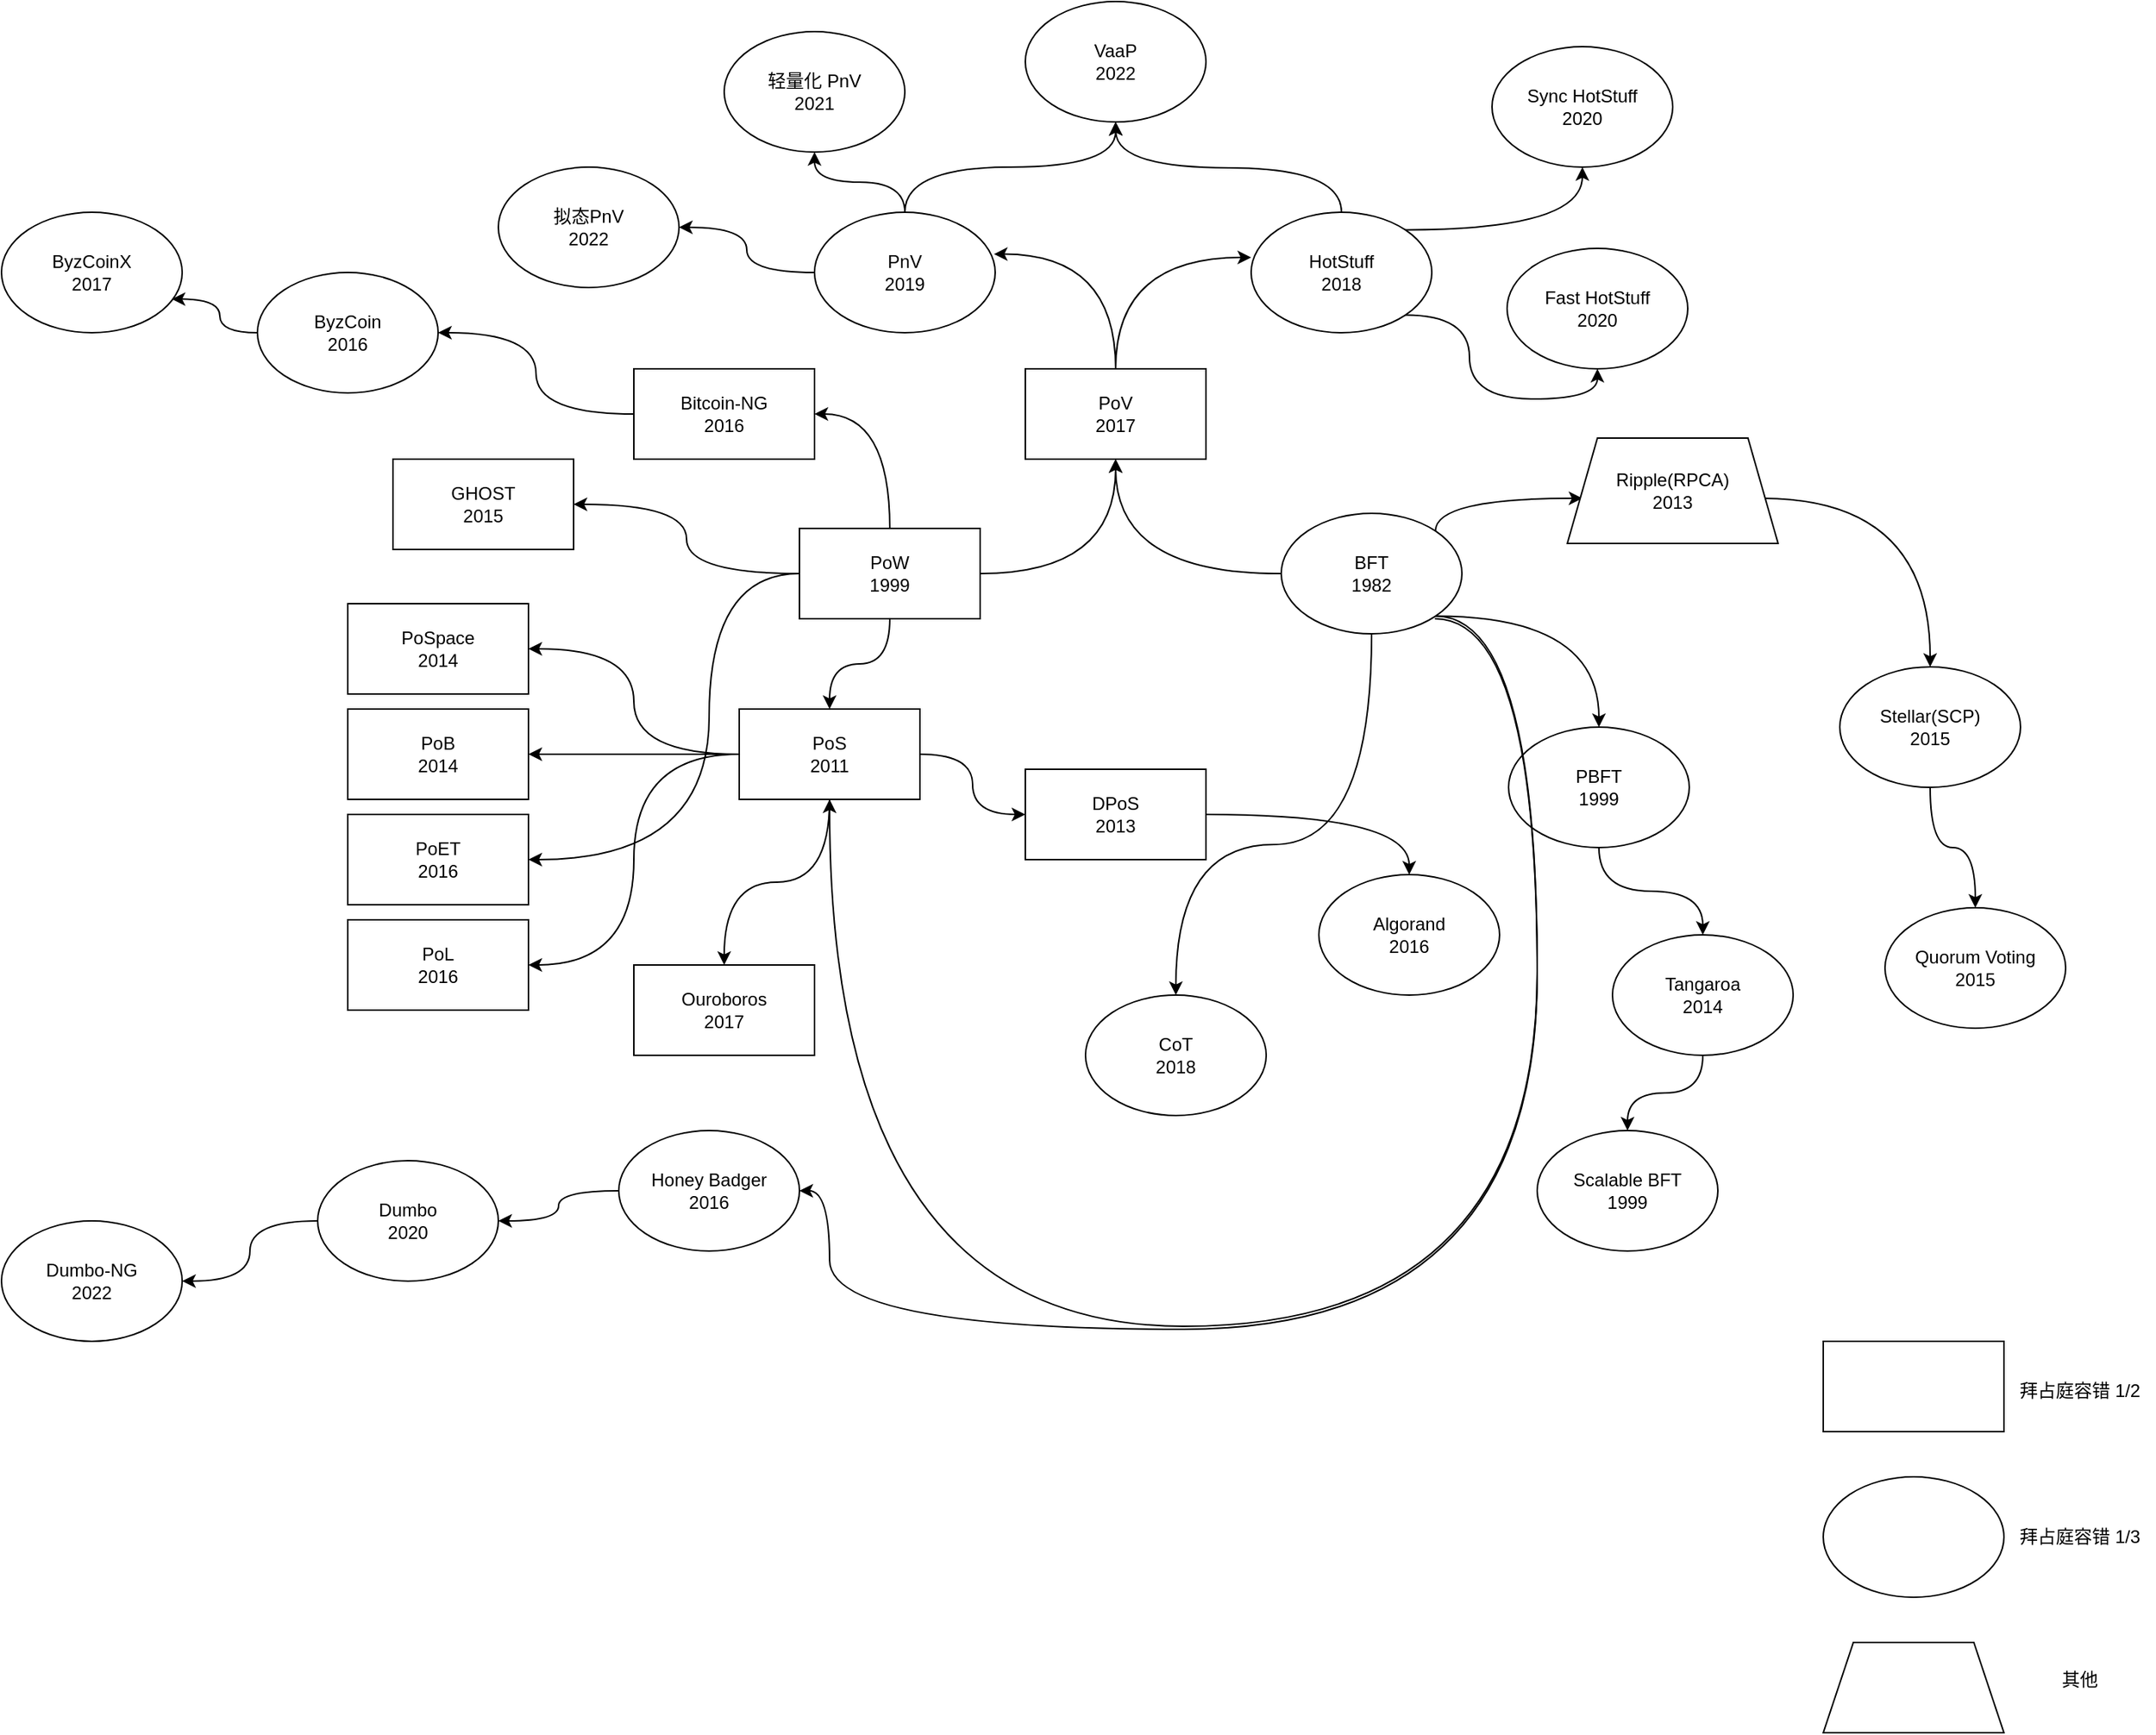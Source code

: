 <mxfile version="24.8.4">
  <diagram name="Page-0" id="6ynVE3JUyWCL2I9uEFbG">
    <mxGraphModel dx="2193" dy="1133" grid="1" gridSize="10" guides="1" tooltips="1" connect="1" arrows="1" fold="1" page="1" pageScale="1" pageWidth="1169" pageHeight="827" math="0" shadow="0">
      <root>
        <mxCell id="0" />
        <mxCell id="1" parent="0" />
        <mxCell id="Jjx-n1GLnTYui9cO-WU7-42" style="edgeStyle=orthogonalEdgeStyle;curved=1;rounded=0;orthogonalLoop=1;jettySize=auto;html=1;entryX=0.993;entryY=0.347;entryDx=0;entryDy=0;entryPerimeter=0;exitX=0.5;exitY=0;exitDx=0;exitDy=0;" edge="1" parent="1" source="Jjx-n1GLnTYui9cO-WU7-5" target="Jjx-n1GLnTYui9cO-WU7-6">
          <mxGeometry relative="1" as="geometry">
            <mxPoint x="400" y="300" as="targetPoint" />
          </mxGeometry>
        </mxCell>
        <mxCell id="Jjx-n1GLnTYui9cO-WU7-5" value="PoV&lt;br&gt;2017" style="rounded=0;whiteSpace=wrap;html=1;" vertex="1" parent="1">
          <mxGeometry x="390" y="384" width="120" height="60" as="geometry" />
        </mxCell>
        <mxCell id="Jjx-n1GLnTYui9cO-WU7-44" style="edgeStyle=orthogonalEdgeStyle;curved=1;rounded=0;orthogonalLoop=1;jettySize=auto;html=1;exitX=0.5;exitY=0;exitDx=0;exitDy=0;entryX=0.5;entryY=1;entryDx=0;entryDy=0;" edge="1" parent="1" source="Jjx-n1GLnTYui9cO-WU7-6" target="Jjx-n1GLnTYui9cO-WU7-23">
          <mxGeometry relative="1" as="geometry" />
        </mxCell>
        <mxCell id="Jjx-n1GLnTYui9cO-WU7-46" style="edgeStyle=orthogonalEdgeStyle;curved=1;rounded=0;orthogonalLoop=1;jettySize=auto;html=1;" edge="1" parent="1" source="Jjx-n1GLnTYui9cO-WU7-6" target="Jjx-n1GLnTYui9cO-WU7-21">
          <mxGeometry relative="1" as="geometry" />
        </mxCell>
        <mxCell id="Jjx-n1GLnTYui9cO-WU7-50" style="edgeStyle=orthogonalEdgeStyle;curved=1;rounded=0;orthogonalLoop=1;jettySize=auto;html=1;exitX=0;exitY=0.5;exitDx=0;exitDy=0;" edge="1" parent="1" source="Jjx-n1GLnTYui9cO-WU7-6" target="Jjx-n1GLnTYui9cO-WU7-22">
          <mxGeometry relative="1" as="geometry" />
        </mxCell>
        <mxCell id="Jjx-n1GLnTYui9cO-WU7-6" value="PnV&lt;br&gt;2019" style="ellipse;whiteSpace=wrap;html=1;" vertex="1" parent="1">
          <mxGeometry x="250" y="280" width="120" height="80" as="geometry" />
        </mxCell>
        <mxCell id="Jjx-n1GLnTYui9cO-WU7-45" style="edgeStyle=orthogonalEdgeStyle;curved=1;rounded=0;orthogonalLoop=1;jettySize=auto;html=1;exitX=0.5;exitY=0;exitDx=0;exitDy=0;" edge="1" parent="1" source="Jjx-n1GLnTYui9cO-WU7-8">
          <mxGeometry relative="1" as="geometry">
            <mxPoint x="450" y="220.0" as="targetPoint" />
          </mxGeometry>
        </mxCell>
        <mxCell id="Jjx-n1GLnTYui9cO-WU7-51" style="edgeStyle=orthogonalEdgeStyle;curved=1;rounded=0;orthogonalLoop=1;jettySize=auto;html=1;exitX=1;exitY=0;exitDx=0;exitDy=0;" edge="1" parent="1" source="Jjx-n1GLnTYui9cO-WU7-8" target="Jjx-n1GLnTYui9cO-WU7-24">
          <mxGeometry relative="1" as="geometry" />
        </mxCell>
        <mxCell id="Jjx-n1GLnTYui9cO-WU7-52" style="edgeStyle=orthogonalEdgeStyle;curved=1;rounded=0;orthogonalLoop=1;jettySize=auto;html=1;exitX=1;exitY=1;exitDx=0;exitDy=0;entryX=0.5;entryY=1;entryDx=0;entryDy=0;" edge="1" parent="1" source="Jjx-n1GLnTYui9cO-WU7-8" target="Jjx-n1GLnTYui9cO-WU7-26">
          <mxGeometry relative="1" as="geometry" />
        </mxCell>
        <mxCell id="Jjx-n1GLnTYui9cO-WU7-8" value="HotStuff&lt;br&gt;2018" style="ellipse;whiteSpace=wrap;html=1;" vertex="1" parent="1">
          <mxGeometry x="540" y="280" width="120" height="80" as="geometry" />
        </mxCell>
        <mxCell id="Jjx-n1GLnTYui9cO-WU7-40" style="edgeStyle=orthogonalEdgeStyle;curved=1;rounded=0;orthogonalLoop=1;jettySize=auto;html=1;entryX=0.5;entryY=1;entryDx=0;entryDy=0;" edge="1" parent="1" source="Jjx-n1GLnTYui9cO-WU7-9" target="Jjx-n1GLnTYui9cO-WU7-5">
          <mxGeometry relative="1" as="geometry" />
        </mxCell>
        <mxCell id="Jjx-n1GLnTYui9cO-WU7-72" style="edgeStyle=orthogonalEdgeStyle;curved=1;rounded=0;orthogonalLoop=1;jettySize=auto;html=1;entryX=1;entryY=0.5;entryDx=0;entryDy=0;" edge="1" parent="1" source="Jjx-n1GLnTYui9cO-WU7-9" target="Jjx-n1GLnTYui9cO-WU7-14">
          <mxGeometry relative="1" as="geometry" />
        </mxCell>
        <mxCell id="Jjx-n1GLnTYui9cO-WU7-77" style="edgeStyle=orthogonalEdgeStyle;curved=1;rounded=0;orthogonalLoop=1;jettySize=auto;html=1;entryX=1;entryY=0.5;entryDx=0;entryDy=0;" edge="1" parent="1" source="Jjx-n1GLnTYui9cO-WU7-9" target="Jjx-n1GLnTYui9cO-WU7-17">
          <mxGeometry relative="1" as="geometry">
            <Array as="points">
              <mxPoint x="180" y="520" />
              <mxPoint x="180" y="710" />
            </Array>
          </mxGeometry>
        </mxCell>
        <mxCell id="Jjx-n1GLnTYui9cO-WU7-78" style="edgeStyle=orthogonalEdgeStyle;curved=1;rounded=0;orthogonalLoop=1;jettySize=auto;html=1;" edge="1" parent="1" source="Jjx-n1GLnTYui9cO-WU7-9" target="Jjx-n1GLnTYui9cO-WU7-11">
          <mxGeometry relative="1" as="geometry" />
        </mxCell>
        <mxCell id="Jjx-n1GLnTYui9cO-WU7-80" style="edgeStyle=orthogonalEdgeStyle;curved=1;rounded=0;orthogonalLoop=1;jettySize=auto;html=1;entryX=1;entryY=0.5;entryDx=0;entryDy=0;" edge="1" parent="1" source="Jjx-n1GLnTYui9cO-WU7-9" target="Jjx-n1GLnTYui9cO-WU7-19">
          <mxGeometry relative="1" as="geometry" />
        </mxCell>
        <mxCell id="Jjx-n1GLnTYui9cO-WU7-9" value="PoW&lt;br&gt;1999" style="rounded=0;whiteSpace=wrap;html=1;" vertex="1" parent="1">
          <mxGeometry x="240" y="490" width="120" height="60" as="geometry" />
        </mxCell>
        <mxCell id="Jjx-n1GLnTYui9cO-WU7-41" style="edgeStyle=orthogonalEdgeStyle;curved=1;rounded=0;orthogonalLoop=1;jettySize=auto;html=1;" edge="1" parent="1" target="Jjx-n1GLnTYui9cO-WU7-5">
          <mxGeometry relative="1" as="geometry">
            <mxPoint x="560" y="520.034" as="sourcePoint" />
          </mxGeometry>
        </mxCell>
        <mxCell id="Jjx-n1GLnTYui9cO-WU7-67" style="edgeStyle=orthogonalEdgeStyle;curved=1;rounded=0;orthogonalLoop=1;jettySize=auto;html=1;entryX=0;entryY=0.5;entryDx=0;entryDy=0;" edge="1" parent="1" source="Jjx-n1GLnTYui9cO-WU7-11" target="Jjx-n1GLnTYui9cO-WU7-12">
          <mxGeometry relative="1" as="geometry" />
        </mxCell>
        <mxCell id="Jjx-n1GLnTYui9cO-WU7-73" style="edgeStyle=orthogonalEdgeStyle;curved=1;rounded=0;orthogonalLoop=1;jettySize=auto;html=1;entryX=1;entryY=0.5;entryDx=0;entryDy=0;" edge="1" parent="1" source="Jjx-n1GLnTYui9cO-WU7-11" target="Jjx-n1GLnTYui9cO-WU7-15">
          <mxGeometry relative="1" as="geometry" />
        </mxCell>
        <mxCell id="Jjx-n1GLnTYui9cO-WU7-74" style="edgeStyle=orthogonalEdgeStyle;curved=1;rounded=0;orthogonalLoop=1;jettySize=auto;html=1;entryX=1;entryY=0.5;entryDx=0;entryDy=0;" edge="1" parent="1" source="Jjx-n1GLnTYui9cO-WU7-11" target="Jjx-n1GLnTYui9cO-WU7-16">
          <mxGeometry relative="1" as="geometry" />
        </mxCell>
        <mxCell id="Jjx-n1GLnTYui9cO-WU7-76" style="edgeStyle=orthogonalEdgeStyle;curved=1;rounded=0;orthogonalLoop=1;jettySize=auto;html=1;entryX=1;entryY=0.5;entryDx=0;entryDy=0;" edge="1" parent="1" source="Jjx-n1GLnTYui9cO-WU7-11" target="Jjx-n1GLnTYui9cO-WU7-18">
          <mxGeometry relative="1" as="geometry" />
        </mxCell>
        <mxCell id="Jjx-n1GLnTYui9cO-WU7-79" style="edgeStyle=orthogonalEdgeStyle;curved=1;rounded=0;orthogonalLoop=1;jettySize=auto;html=1;" edge="1" parent="1" source="Jjx-n1GLnTYui9cO-WU7-11" target="Jjx-n1GLnTYui9cO-WU7-13">
          <mxGeometry relative="1" as="geometry" />
        </mxCell>
        <mxCell id="Jjx-n1GLnTYui9cO-WU7-11" value="PoS&lt;br&gt;2011" style="rounded=0;whiteSpace=wrap;html=1;" vertex="1" parent="1">
          <mxGeometry x="200" y="610" width="120" height="60" as="geometry" />
        </mxCell>
        <mxCell id="Jjx-n1GLnTYui9cO-WU7-66" style="edgeStyle=orthogonalEdgeStyle;curved=1;rounded=0;orthogonalLoop=1;jettySize=auto;html=1;" edge="1" parent="1" source="Jjx-n1GLnTYui9cO-WU7-12" target="Jjx-n1GLnTYui9cO-WU7-34">
          <mxGeometry relative="1" as="geometry" />
        </mxCell>
        <mxCell id="Jjx-n1GLnTYui9cO-WU7-12" value="DPoS&lt;br&gt;2013" style="rounded=0;whiteSpace=wrap;html=1;" vertex="1" parent="1">
          <mxGeometry x="390" y="650" width="120" height="60" as="geometry" />
        </mxCell>
        <mxCell id="Jjx-n1GLnTYui9cO-WU7-13" value="Ouroboros&lt;br&gt;2017" style="rounded=0;whiteSpace=wrap;html=1;" vertex="1" parent="1">
          <mxGeometry x="130" y="780" width="120" height="60" as="geometry" />
        </mxCell>
        <mxCell id="Jjx-n1GLnTYui9cO-WU7-14" value="GHOST&lt;br&gt;2015" style="rounded=0;whiteSpace=wrap;html=1;" vertex="1" parent="1">
          <mxGeometry x="-30" y="444" width="120" height="60" as="geometry" />
        </mxCell>
        <mxCell id="Jjx-n1GLnTYui9cO-WU7-15" value="PoSpace&lt;br&gt;2014" style="rounded=0;whiteSpace=wrap;html=1;" vertex="1" parent="1">
          <mxGeometry x="-60" y="540" width="120" height="60" as="geometry" />
        </mxCell>
        <mxCell id="Jjx-n1GLnTYui9cO-WU7-16" value="PoB&lt;br&gt;2014" style="rounded=0;whiteSpace=wrap;html=1;" vertex="1" parent="1">
          <mxGeometry x="-60" y="610" width="120" height="60" as="geometry" />
        </mxCell>
        <mxCell id="Jjx-n1GLnTYui9cO-WU7-17" value="PoET&lt;br&gt;2016" style="rounded=0;whiteSpace=wrap;html=1;" vertex="1" parent="1">
          <mxGeometry x="-60" y="680" width="120" height="60" as="geometry" />
        </mxCell>
        <mxCell id="Jjx-n1GLnTYui9cO-WU7-18" value="PoL&lt;br&gt;2016" style="rounded=0;whiteSpace=wrap;html=1;" vertex="1" parent="1">
          <mxGeometry x="-60" y="750" width="120" height="60" as="geometry" />
        </mxCell>
        <mxCell id="Jjx-n1GLnTYui9cO-WU7-81" style="edgeStyle=orthogonalEdgeStyle;curved=1;rounded=0;orthogonalLoop=1;jettySize=auto;html=1;" edge="1" parent="1" source="Jjx-n1GLnTYui9cO-WU7-19" target="Jjx-n1GLnTYui9cO-WU7-38">
          <mxGeometry relative="1" as="geometry" />
        </mxCell>
        <mxCell id="Jjx-n1GLnTYui9cO-WU7-19" value="Bitcoin-NG&lt;br&gt;2016" style="rounded=0;whiteSpace=wrap;html=1;" vertex="1" parent="1">
          <mxGeometry x="130" y="384" width="120" height="60" as="geometry" />
        </mxCell>
        <mxCell id="Jjx-n1GLnTYui9cO-WU7-57" style="edgeStyle=orthogonalEdgeStyle;curved=1;rounded=0;orthogonalLoop=1;jettySize=auto;html=1;" edge="1" parent="1" target="Jjx-n1GLnTYui9cO-WU7-30">
          <mxGeometry relative="1" as="geometry">
            <mxPoint x="880" y="470" as="sourcePoint" />
          </mxGeometry>
        </mxCell>
        <mxCell id="Jjx-n1GLnTYui9cO-WU7-21" value="轻量化 PnV&lt;br&gt;2021" style="ellipse;whiteSpace=wrap;html=1;" vertex="1" parent="1">
          <mxGeometry x="190" y="160" width="120" height="80" as="geometry" />
        </mxCell>
        <mxCell id="Jjx-n1GLnTYui9cO-WU7-22" value="拟态PnV&lt;br&gt;2022" style="ellipse;whiteSpace=wrap;html=1;" vertex="1" parent="1">
          <mxGeometry x="40" y="250" width="120" height="80" as="geometry" />
        </mxCell>
        <mxCell id="Jjx-n1GLnTYui9cO-WU7-23" value="VaaP&lt;br&gt;2022" style="ellipse;whiteSpace=wrap;html=1;" vertex="1" parent="1">
          <mxGeometry x="390" y="140" width="120" height="80" as="geometry" />
        </mxCell>
        <mxCell id="Jjx-n1GLnTYui9cO-WU7-24" value="Sync HotStuff&lt;br&gt;2020" style="ellipse;whiteSpace=wrap;html=1;" vertex="1" parent="1">
          <mxGeometry x="700" y="170" width="120" height="80" as="geometry" />
        </mxCell>
        <mxCell id="Jjx-n1GLnTYui9cO-WU7-26" value="Fast HotStuff&lt;br&gt;2020" style="ellipse;whiteSpace=wrap;html=1;" vertex="1" parent="1">
          <mxGeometry x="710" y="304" width="120" height="80" as="geometry" />
        </mxCell>
        <mxCell id="Jjx-n1GLnTYui9cO-WU7-60" style="edgeStyle=orthogonalEdgeStyle;curved=1;rounded=0;orthogonalLoop=1;jettySize=auto;html=1;" edge="1" parent="1" source="Jjx-n1GLnTYui9cO-WU7-27" target="Jjx-n1GLnTYui9cO-WU7-28">
          <mxGeometry relative="1" as="geometry" />
        </mxCell>
        <mxCell id="Jjx-n1GLnTYui9cO-WU7-27" value="PBFT&lt;br&gt;1999" style="ellipse;whiteSpace=wrap;html=1;" vertex="1" parent="1">
          <mxGeometry x="711" y="622" width="120" height="80" as="geometry" />
        </mxCell>
        <mxCell id="Jjx-n1GLnTYui9cO-WU7-62" style="edgeStyle=orthogonalEdgeStyle;curved=1;rounded=0;orthogonalLoop=1;jettySize=auto;html=1;" edge="1" parent="1" source="Jjx-n1GLnTYui9cO-WU7-28" target="Jjx-n1GLnTYui9cO-WU7-29">
          <mxGeometry relative="1" as="geometry" />
        </mxCell>
        <mxCell id="Jjx-n1GLnTYui9cO-WU7-28" value="Tangaroa&lt;br&gt;2014" style="ellipse;whiteSpace=wrap;html=1;" vertex="1" parent="1">
          <mxGeometry x="780" y="760" width="120" height="80" as="geometry" />
        </mxCell>
        <mxCell id="Jjx-n1GLnTYui9cO-WU7-29" value="Scalable BFT&lt;br&gt;1999" style="ellipse;whiteSpace=wrap;html=1;" vertex="1" parent="1">
          <mxGeometry x="730" y="890" width="120" height="80" as="geometry" />
        </mxCell>
        <mxCell id="Jjx-n1GLnTYui9cO-WU7-59" style="edgeStyle=orthogonalEdgeStyle;curved=1;rounded=0;orthogonalLoop=1;jettySize=auto;html=1;" edge="1" parent="1" source="Jjx-n1GLnTYui9cO-WU7-30" target="Jjx-n1GLnTYui9cO-WU7-32">
          <mxGeometry relative="1" as="geometry" />
        </mxCell>
        <mxCell id="Jjx-n1GLnTYui9cO-WU7-30" value="Stellar(SCP)&lt;br&gt;2015" style="ellipse;whiteSpace=wrap;html=1;" vertex="1" parent="1">
          <mxGeometry x="931" y="582" width="120" height="80" as="geometry" />
        </mxCell>
        <mxCell id="Jjx-n1GLnTYui9cO-WU7-32" value="Quorum Voting&lt;br&gt;2015" style="ellipse;whiteSpace=wrap;html=1;" vertex="1" parent="1">
          <mxGeometry x="961" y="742" width="120" height="80" as="geometry" />
        </mxCell>
        <mxCell id="Jjx-n1GLnTYui9cO-WU7-33" value="CoT&lt;br&gt;2018" style="ellipse;whiteSpace=wrap;html=1;" vertex="1" parent="1">
          <mxGeometry x="430" y="800" width="120" height="80" as="geometry" />
        </mxCell>
        <mxCell id="Jjx-n1GLnTYui9cO-WU7-34" value="Algorand&lt;br&gt;2016" style="ellipse;whiteSpace=wrap;html=1;" vertex="1" parent="1">
          <mxGeometry x="585" y="720" width="120" height="80" as="geometry" />
        </mxCell>
        <mxCell id="Jjx-n1GLnTYui9cO-WU7-70" style="edgeStyle=orthogonalEdgeStyle;curved=1;rounded=0;orthogonalLoop=1;jettySize=auto;html=1;entryX=1;entryY=0.5;entryDx=0;entryDy=0;" edge="1" parent="1" source="Jjx-n1GLnTYui9cO-WU7-35" target="Jjx-n1GLnTYui9cO-WU7-36">
          <mxGeometry relative="1" as="geometry" />
        </mxCell>
        <mxCell id="Jjx-n1GLnTYui9cO-WU7-35" value="Honey Badger&lt;br&gt;2016" style="ellipse;whiteSpace=wrap;html=1;" vertex="1" parent="1">
          <mxGeometry x="120" y="890" width="120" height="80" as="geometry" />
        </mxCell>
        <mxCell id="Jjx-n1GLnTYui9cO-WU7-71" style="edgeStyle=orthogonalEdgeStyle;curved=1;rounded=0;orthogonalLoop=1;jettySize=auto;html=1;entryX=1;entryY=0.5;entryDx=0;entryDy=0;" edge="1" parent="1" source="Jjx-n1GLnTYui9cO-WU7-36" target="Jjx-n1GLnTYui9cO-WU7-37">
          <mxGeometry relative="1" as="geometry" />
        </mxCell>
        <mxCell id="Jjx-n1GLnTYui9cO-WU7-36" value="Dumbo&lt;br&gt;2020" style="ellipse;whiteSpace=wrap;html=1;" vertex="1" parent="1">
          <mxGeometry x="-80" y="910" width="120" height="80" as="geometry" />
        </mxCell>
        <mxCell id="Jjx-n1GLnTYui9cO-WU7-37" value="Dumbo-NG&lt;br&gt;2022" style="ellipse;whiteSpace=wrap;html=1;" vertex="1" parent="1">
          <mxGeometry x="-290" y="950" width="120" height="80" as="geometry" />
        </mxCell>
        <mxCell id="Jjx-n1GLnTYui9cO-WU7-38" value="ByzCoin&lt;br&gt;2016" style="ellipse;whiteSpace=wrap;html=1;" vertex="1" parent="1">
          <mxGeometry x="-120" y="320" width="120" height="80" as="geometry" />
        </mxCell>
        <mxCell id="Jjx-n1GLnTYui9cO-WU7-39" value="ByzCoinX&lt;br&gt;2017" style="ellipse;whiteSpace=wrap;html=1;" vertex="1" parent="1">
          <mxGeometry x="-290" y="280" width="120" height="80" as="geometry" />
        </mxCell>
        <mxCell id="Jjx-n1GLnTYui9cO-WU7-43" style="edgeStyle=orthogonalEdgeStyle;curved=1;rounded=0;orthogonalLoop=1;jettySize=auto;html=1;exitX=0.5;exitY=0;exitDx=0;exitDy=0;entryX=0;entryY=0.375;entryDx=0;entryDy=0;entryPerimeter=0;" edge="1" parent="1" source="Jjx-n1GLnTYui9cO-WU7-5" target="Jjx-n1GLnTYui9cO-WU7-8">
          <mxGeometry relative="1" as="geometry" />
        </mxCell>
        <mxCell id="Jjx-n1GLnTYui9cO-WU7-54" style="edgeStyle=orthogonalEdgeStyle;curved=1;rounded=0;orthogonalLoop=1;jettySize=auto;html=1;exitX=1;exitY=0;exitDx=0;exitDy=0;" edge="1" parent="1" source="Jjx-n1GLnTYui9cO-WU7-53">
          <mxGeometry relative="1" as="geometry">
            <mxPoint x="760" y="470" as="targetPoint" />
            <Array as="points">
              <mxPoint x="662" y="470" />
            </Array>
          </mxGeometry>
        </mxCell>
        <mxCell id="Jjx-n1GLnTYui9cO-WU7-56" style="edgeStyle=orthogonalEdgeStyle;curved=1;rounded=0;orthogonalLoop=1;jettySize=auto;html=1;exitX=1;exitY=1;exitDx=0;exitDy=0;" edge="1" parent="1" source="Jjx-n1GLnTYui9cO-WU7-53" target="Jjx-n1GLnTYui9cO-WU7-27">
          <mxGeometry relative="1" as="geometry" />
        </mxCell>
        <mxCell id="Jjx-n1GLnTYui9cO-WU7-65" style="edgeStyle=orthogonalEdgeStyle;curved=1;rounded=0;orthogonalLoop=1;jettySize=auto;html=1;exitX=0.5;exitY=1;exitDx=0;exitDy=0;" edge="1" parent="1" source="Jjx-n1GLnTYui9cO-WU7-53" target="Jjx-n1GLnTYui9cO-WU7-33">
          <mxGeometry relative="1" as="geometry">
            <Array as="points">
              <mxPoint x="620" y="700" />
              <mxPoint x="490" y="700" />
            </Array>
          </mxGeometry>
        </mxCell>
        <mxCell id="Jjx-n1GLnTYui9cO-WU7-68" style="edgeStyle=orthogonalEdgeStyle;curved=1;rounded=0;orthogonalLoop=1;jettySize=auto;html=1;exitX=1;exitY=1;exitDx=0;exitDy=0;entryX=0.5;entryY=1;entryDx=0;entryDy=0;" edge="1" parent="1" source="Jjx-n1GLnTYui9cO-WU7-53" target="Jjx-n1GLnTYui9cO-WU7-11">
          <mxGeometry relative="1" as="geometry">
            <Array as="points">
              <mxPoint x="730" y="548" />
              <mxPoint x="730" y="1020" />
              <mxPoint x="260" y="1020" />
            </Array>
          </mxGeometry>
        </mxCell>
        <mxCell id="Jjx-n1GLnTYui9cO-WU7-53" value="BFT&lt;br&gt;1982" style="ellipse;whiteSpace=wrap;html=1;" vertex="1" parent="1">
          <mxGeometry x="560" y="480" width="120" height="80" as="geometry" />
        </mxCell>
        <mxCell id="Jjx-n1GLnTYui9cO-WU7-69" style="edgeStyle=orthogonalEdgeStyle;curved=1;rounded=0;orthogonalLoop=1;jettySize=auto;html=1;exitX=1;exitY=1;exitDx=0;exitDy=0;entryX=1;entryY=0.5;entryDx=0;entryDy=0;" edge="1" parent="1" target="Jjx-n1GLnTYui9cO-WU7-35">
          <mxGeometry relative="1" as="geometry">
            <mxPoint x="662" y="550" as="sourcePoint" />
            <mxPoint x="260" y="672" as="targetPoint" />
            <Array as="points">
              <mxPoint x="730" y="550" />
              <mxPoint x="730" y="1022" />
              <mxPoint x="260" y="1022" />
              <mxPoint x="260" y="930" />
            </Array>
          </mxGeometry>
        </mxCell>
        <mxCell id="Jjx-n1GLnTYui9cO-WU7-82" style="edgeStyle=orthogonalEdgeStyle;curved=1;rounded=0;orthogonalLoop=1;jettySize=auto;html=1;entryX=0.942;entryY=0.721;entryDx=0;entryDy=0;entryPerimeter=0;" edge="1" parent="1" source="Jjx-n1GLnTYui9cO-WU7-38" target="Jjx-n1GLnTYui9cO-WU7-39">
          <mxGeometry relative="1" as="geometry" />
        </mxCell>
        <mxCell id="Jjx-n1GLnTYui9cO-WU7-83" value="Ripple(RPCA)&lt;br&gt;2013" style="shape=trapezoid;perimeter=trapezoidPerimeter;whiteSpace=wrap;html=1;fixedSize=1;" vertex="1" parent="1">
          <mxGeometry x="750" y="430" width="140" height="70" as="geometry" />
        </mxCell>
        <mxCell id="Jjx-n1GLnTYui9cO-WU7-84" value="" style="rounded=0;whiteSpace=wrap;html=1;" vertex="1" parent="1">
          <mxGeometry x="920" y="1030" width="120" height="60" as="geometry" />
        </mxCell>
        <mxCell id="Jjx-n1GLnTYui9cO-WU7-85" value="拜占庭容错 1/2" style="text;html=1;align=center;verticalAlign=middle;resizable=0;points=[];autosize=1;strokeColor=none;fillColor=none;" vertex="1" parent="1">
          <mxGeometry x="1040" y="1048" width="100" height="30" as="geometry" />
        </mxCell>
        <mxCell id="Jjx-n1GLnTYui9cO-WU7-86" value="" style="ellipse;whiteSpace=wrap;html=1;" vertex="1" parent="1">
          <mxGeometry x="920" y="1120" width="120" height="80" as="geometry" />
        </mxCell>
        <mxCell id="Jjx-n1GLnTYui9cO-WU7-87" value="拜占庭容错 1/3" style="text;html=1;align=center;verticalAlign=middle;resizable=0;points=[];autosize=1;strokeColor=none;fillColor=none;" vertex="1" parent="1">
          <mxGeometry x="1040" y="1145" width="100" height="30" as="geometry" />
        </mxCell>
        <mxCell id="Jjx-n1GLnTYui9cO-WU7-90" value="" style="shape=trapezoid;perimeter=trapezoidPerimeter;whiteSpace=wrap;html=1;fixedSize=1;" vertex="1" parent="1">
          <mxGeometry x="920" y="1230" width="120" height="60" as="geometry" />
        </mxCell>
        <mxCell id="Jjx-n1GLnTYui9cO-WU7-91" value="其他" style="text;html=1;align=center;verticalAlign=middle;resizable=0;points=[];autosize=1;strokeColor=none;fillColor=none;" vertex="1" parent="1">
          <mxGeometry x="1065" y="1240" width="50" height="30" as="geometry" />
        </mxCell>
      </root>
    </mxGraphModel>
  </diagram>
</mxfile>
